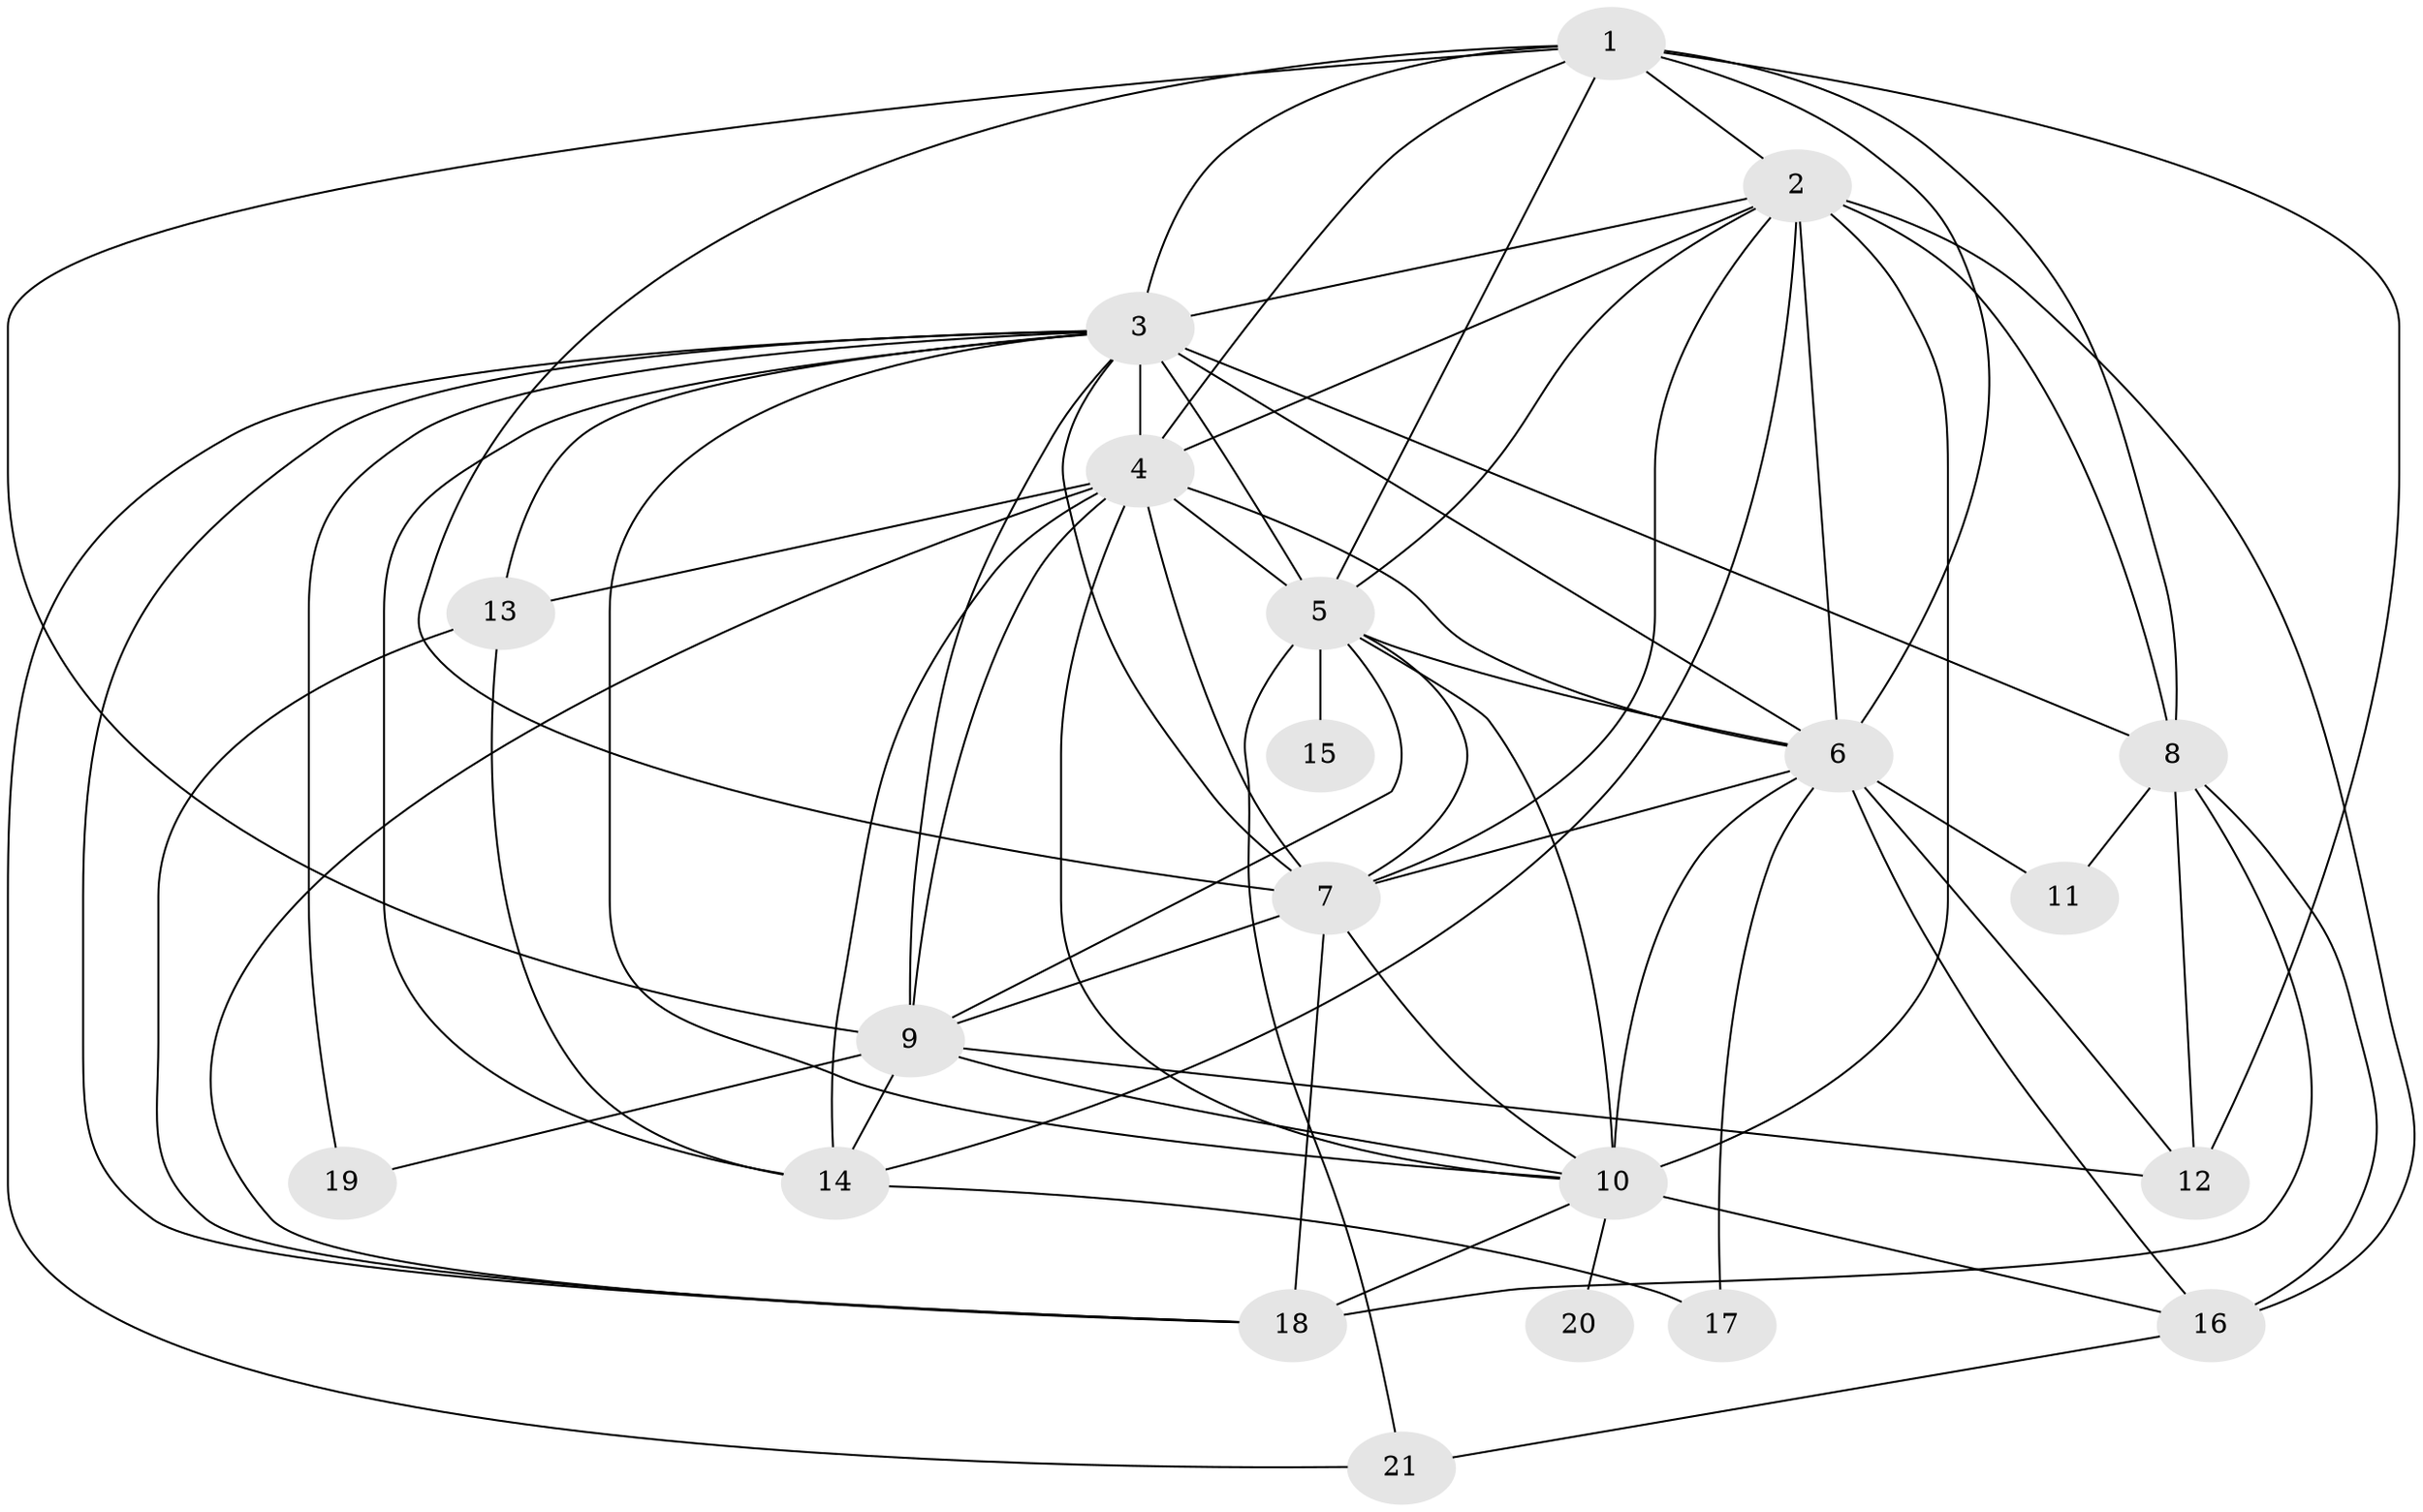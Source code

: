 // original degree distribution, {16: 0.016129032258064516, 13: 0.016129032258064516, 11: 0.016129032258064516, 17: 0.016129032258064516, 14: 0.016129032258064516, 15: 0.016129032258064516, 23: 0.03225806451612903, 20: 0.016129032258064516, 12: 0.016129032258064516, 6: 0.06451612903225806, 2: 0.6451612903225806, 3: 0.0967741935483871, 7: 0.016129032258064516, 5: 0.016129032258064516}
// Generated by graph-tools (version 1.1) at 2025/49/03/04/25 22:49:40]
// undirected, 21 vertices, 68 edges
graph export_dot {
  node [color=gray90,style=filled];
  1;
  2;
  3;
  4;
  5;
  6;
  7;
  8;
  9;
  10;
  11;
  12;
  13;
  14;
  15;
  16;
  17;
  18;
  19;
  20;
  21;
  1 -- 2 [weight=2.0];
  1 -- 3 [weight=3.0];
  1 -- 4 [weight=1.0];
  1 -- 5 [weight=2.0];
  1 -- 6 [weight=2.0];
  1 -- 7 [weight=1.0];
  1 -- 8 [weight=1.0];
  1 -- 9 [weight=1.0];
  1 -- 12 [weight=3.0];
  2 -- 3 [weight=4.0];
  2 -- 4 [weight=2.0];
  2 -- 5 [weight=4.0];
  2 -- 6 [weight=2.0];
  2 -- 7 [weight=3.0];
  2 -- 8 [weight=2.0];
  2 -- 10 [weight=10.0];
  2 -- 14 [weight=1.0];
  2 -- 16 [weight=2.0];
  3 -- 4 [weight=3.0];
  3 -- 5 [weight=4.0];
  3 -- 6 [weight=2.0];
  3 -- 7 [weight=2.0];
  3 -- 8 [weight=1.0];
  3 -- 9 [weight=1.0];
  3 -- 10 [weight=3.0];
  3 -- 13 [weight=1.0];
  3 -- 14 [weight=1.0];
  3 -- 18 [weight=1.0];
  3 -- 19 [weight=2.0];
  3 -- 21 [weight=1.0];
  4 -- 5 [weight=2.0];
  4 -- 6 [weight=1.0];
  4 -- 7 [weight=1.0];
  4 -- 9 [weight=1.0];
  4 -- 10 [weight=2.0];
  4 -- 13 [weight=2.0];
  4 -- 14 [weight=1.0];
  4 -- 18 [weight=1.0];
  5 -- 6 [weight=2.0];
  5 -- 7 [weight=2.0];
  5 -- 9 [weight=1.0];
  5 -- 10 [weight=1.0];
  5 -- 15 [weight=1.0];
  5 -- 21 [weight=2.0];
  6 -- 7 [weight=1.0];
  6 -- 10 [weight=1.0];
  6 -- 11 [weight=1.0];
  6 -- 12 [weight=1.0];
  6 -- 16 [weight=1.0];
  6 -- 17 [weight=1.0];
  7 -- 9 [weight=1.0];
  7 -- 10 [weight=1.0];
  7 -- 18 [weight=7.0];
  8 -- 11 [weight=2.0];
  8 -- 12 [weight=1.0];
  8 -- 16 [weight=1.0];
  8 -- 18 [weight=2.0];
  9 -- 10 [weight=1.0];
  9 -- 12 [weight=1.0];
  9 -- 14 [weight=1.0];
  9 -- 19 [weight=1.0];
  10 -- 16 [weight=1.0];
  10 -- 18 [weight=1.0];
  10 -- 20 [weight=1.0];
  13 -- 14 [weight=1.0];
  13 -- 18 [weight=1.0];
  14 -- 17 [weight=1.0];
  16 -- 21 [weight=1.0];
}
